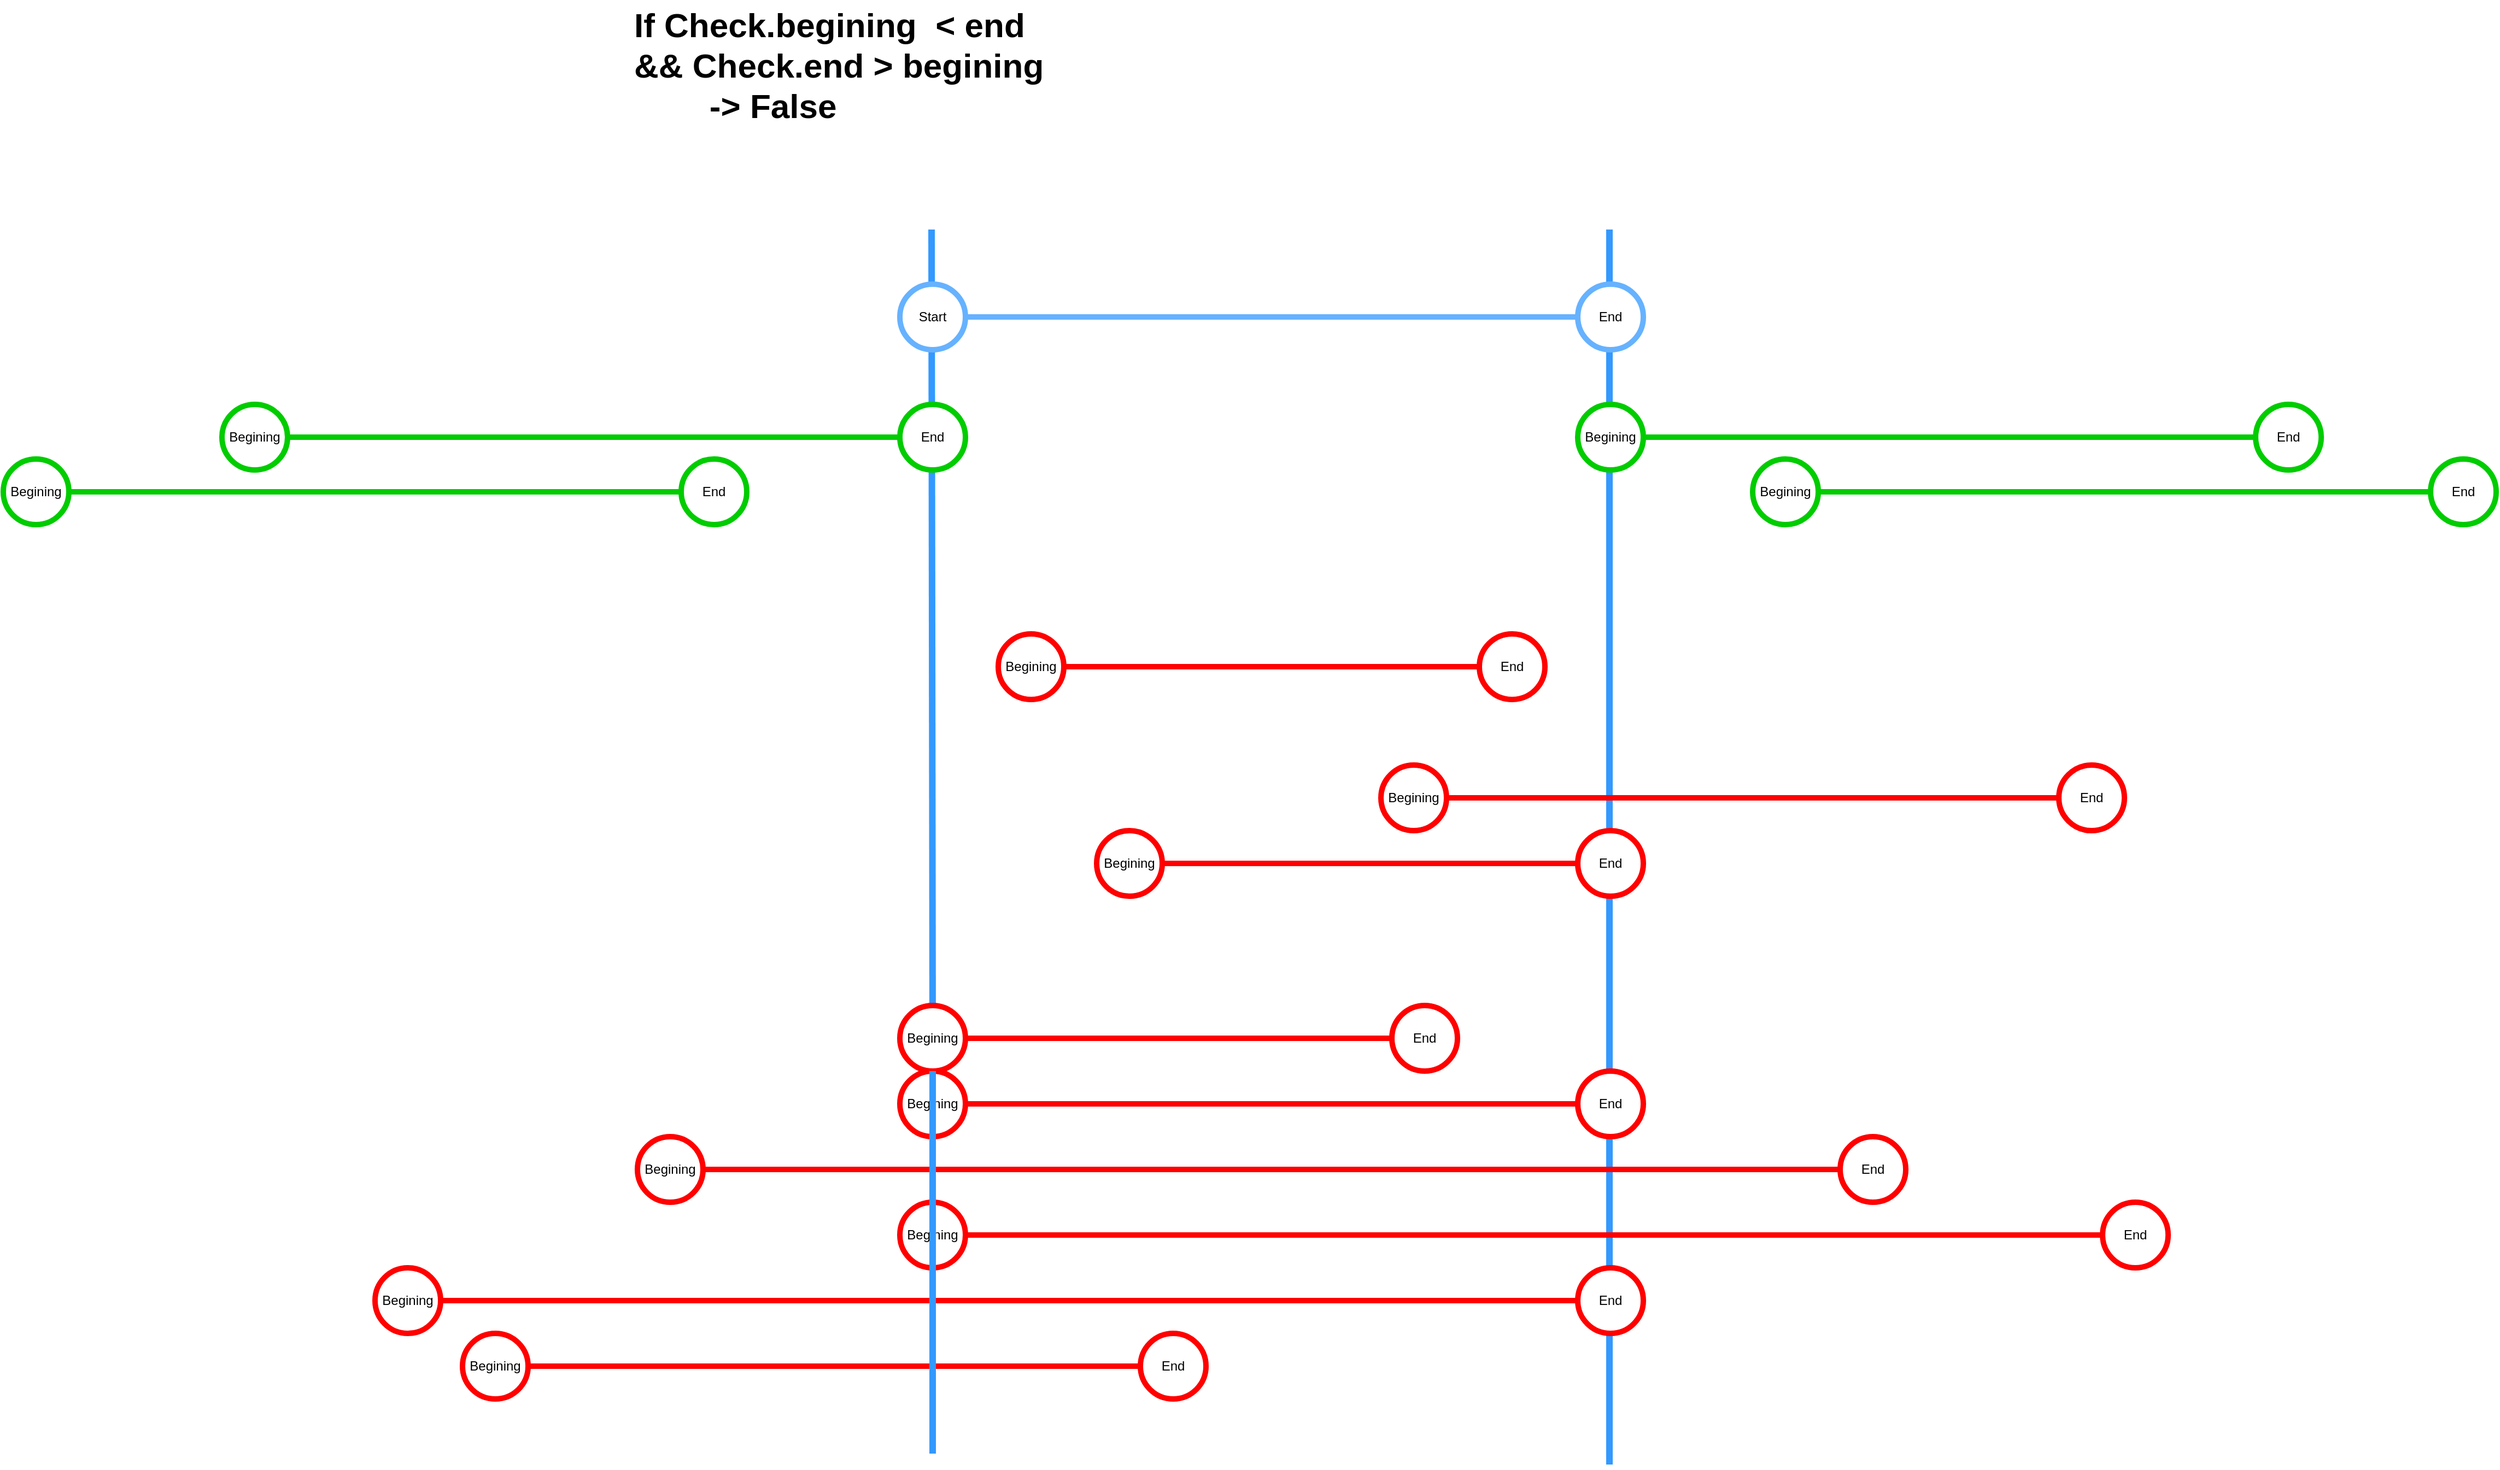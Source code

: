 <mxfile version="19.0.3" type="device"><diagram id="vo3lZnINbKBPuSG-gLmW" name="Page-1"><mxGraphModel dx="3671" dy="1730" grid="1" gridSize="10" guides="1" tooltips="1" connect="1" arrows="1" fold="1" page="1" pageScale="1" pageWidth="827" pageHeight="1169" math="0" shadow="0"><root><mxCell id="0"/><mxCell id="1" parent="0"/><mxCell id="3Xhtmr2svzW_p_ckytW6-25" value="" style="endArrow=none;html=1;rounded=0;strokeColor=#3399FF;strokeWidth=6;startArrow=none;" edge="1" parent="1" source="3Xhtmr2svzW_p_ckytW6-43"><mxGeometry width="50" height="50" relative="1" as="geometry"><mxPoint x="119.25" y="1391" as="sourcePoint"/><mxPoint x="119" y="440" as="targetPoint"/></mxGeometry></mxCell><mxCell id="3Xhtmr2svzW_p_ckytW6-26" value="" style="endArrow=none;html=1;rounded=0;strokeColor=#3399FF;strokeWidth=6;" edge="1" parent="1"><mxGeometry width="50" height="50" relative="1" as="geometry"><mxPoint x="739" y="1570" as="sourcePoint"/><mxPoint x="739" y="440" as="targetPoint"/></mxGeometry></mxCell><mxCell id="3Xhtmr2svzW_p_ckytW6-2" value="" style="endArrow=none;html=1;rounded=0;strokeColor=#66B2FF;strokeWidth=5;" edge="1" parent="1" source="3Xhtmr2svzW_p_ckytW6-5" target="3Xhtmr2svzW_p_ckytW6-4"><mxGeometry width="50" height="50" relative="1" as="geometry"><mxPoint x="560" y="490" as="sourcePoint"/><mxPoint x="660" y="490" as="targetPoint"/></mxGeometry></mxCell><mxCell id="3Xhtmr2svzW_p_ckytW6-4" value="End" style="ellipse;whiteSpace=wrap;html=1;aspect=fixed;strokeColor=#66B2FF;strokeWidth=5;" vertex="1" parent="1"><mxGeometry x="710" y="490" width="60" height="60" as="geometry"/></mxCell><mxCell id="3Xhtmr2svzW_p_ckytW6-5" value="Start" style="ellipse;whiteSpace=wrap;html=1;aspect=fixed;strokeColor=#66B2FF;strokeWidth=5;" vertex="1" parent="1"><mxGeometry x="90" y="490" width="60" height="60" as="geometry"/></mxCell><mxCell id="3Xhtmr2svzW_p_ckytW6-6" value="" style="endArrow=none;html=1;rounded=0;strokeWidth=5;strokeColor=#FF0000;" edge="1" source="3Xhtmr2svzW_p_ckytW6-8" target="3Xhtmr2svzW_p_ckytW6-7" parent="1"><mxGeometry width="50" height="50" relative="1" as="geometry"><mxPoint x="170" y="1520" as="sourcePoint"/><mxPoint x="270" y="1520" as="targetPoint"/></mxGeometry></mxCell><mxCell id="3Xhtmr2svzW_p_ckytW6-7" value="End" style="ellipse;whiteSpace=wrap;html=1;aspect=fixed;strokeWidth=5;strokeColor=#FF0000;" vertex="1" parent="1"><mxGeometry x="310" y="1450" width="60" height="60" as="geometry"/></mxCell><mxCell id="3Xhtmr2svzW_p_ckytW6-8" value="Begining" style="ellipse;whiteSpace=wrap;html=1;aspect=fixed;strokeWidth=5;strokeColor=#FF0000;" vertex="1" parent="1"><mxGeometry x="-310" y="1450" width="60" height="60" as="geometry"/></mxCell><mxCell id="3Xhtmr2svzW_p_ckytW6-9" value="" style="endArrow=none;html=1;rounded=0;strokeWidth=5;strokeColor=#FF0000;" edge="1" source="3Xhtmr2svzW_p_ckytW6-11" target="3Xhtmr2svzW_p_ckytW6-10" parent="1"><mxGeometry width="50" height="50" relative="1" as="geometry"><mxPoint x="1000" y="930" as="sourcePoint"/><mxPoint x="1100" y="930" as="targetPoint"/></mxGeometry></mxCell><mxCell id="3Xhtmr2svzW_p_ckytW6-10" value="End" style="ellipse;whiteSpace=wrap;html=1;aspect=fixed;strokeWidth=5;strokeColor=#FF0000;" vertex="1" parent="1"><mxGeometry x="1150" y="930" width="60" height="60" as="geometry"/></mxCell><mxCell id="3Xhtmr2svzW_p_ckytW6-11" value="Begining" style="ellipse;whiteSpace=wrap;html=1;aspect=fixed;strokeWidth=5;strokeColor=#FF0000;" vertex="1" parent="1"><mxGeometry x="530" y="930" width="60" height="60" as="geometry"/></mxCell><mxCell id="3Xhtmr2svzW_p_ckytW6-12" value="" style="endArrow=none;html=1;rounded=0;strokeWidth=5;strokeColor=#FF0000;" edge="1" source="3Xhtmr2svzW_p_ckytW6-14" target="3Xhtmr2svzW_p_ckytW6-13" parent="1"><mxGeometry width="50" height="50" relative="1" as="geometry"><mxPoint x="590" y="810" as="sourcePoint"/><mxPoint x="690" y="810" as="targetPoint"/></mxGeometry></mxCell><mxCell id="3Xhtmr2svzW_p_ckytW6-13" value="End" style="ellipse;whiteSpace=wrap;html=1;aspect=fixed;strokeWidth=5;strokeColor=#FF0000;" vertex="1" parent="1"><mxGeometry x="620" y="810" width="60" height="60" as="geometry"/></mxCell><mxCell id="3Xhtmr2svzW_p_ckytW6-14" value="Begining" style="ellipse;whiteSpace=wrap;html=1;aspect=fixed;strokeWidth=5;strokeColor=#FF0000;" vertex="1" parent="1"><mxGeometry x="180" y="810" width="60" height="60" as="geometry"/></mxCell><mxCell id="3Xhtmr2svzW_p_ckytW6-16" value="" style="endArrow=none;html=1;rounded=0;strokeWidth=5;strokeColor=#FF0000;" edge="1" source="3Xhtmr2svzW_p_ckytW6-18" target="3Xhtmr2svzW_p_ckytW6-17" parent="1"><mxGeometry width="50" height="50" relative="1" as="geometry"><mxPoint x="270" y="1340" as="sourcePoint"/><mxPoint x="370" y="1340" as="targetPoint"/></mxGeometry></mxCell><mxCell id="3Xhtmr2svzW_p_ckytW6-17" value="End" style="ellipse;whiteSpace=wrap;html=1;aspect=fixed;strokeWidth=5;strokeColor=#FF0000;" vertex="1" parent="1"><mxGeometry x="950" y="1270" width="60" height="60" as="geometry"/></mxCell><mxCell id="3Xhtmr2svzW_p_ckytW6-18" value="Begining" style="ellipse;whiteSpace=wrap;html=1;aspect=fixed;strokeWidth=5;strokeColor=#FF0000;" vertex="1" parent="1"><mxGeometry x="-150" y="1270" width="60" height="60" as="geometry"/></mxCell><mxCell id="3Xhtmr2svzW_p_ckytW6-19" value="" style="endArrow=none;html=1;rounded=0;strokeWidth=5;strokeColor=#00CC00;" edge="1" source="3Xhtmr2svzW_p_ckytW6-20" target="3Xhtmr2svzW_p_ckytW6-21" parent="1"><mxGeometry width="50" height="50" relative="1" as="geometry"><mxPoint x="1340" y="650" as="sourcePoint"/><mxPoint x="1440" y="650" as="targetPoint"/></mxGeometry></mxCell><mxCell id="3Xhtmr2svzW_p_ckytW6-20" value="Begining" style="ellipse;whiteSpace=wrap;html=1;aspect=fixed;strokeWidth=5;strokeColor=#00CC00;" vertex="1" parent="1"><mxGeometry x="870" y="650" width="60" height="60" as="geometry"/></mxCell><mxCell id="3Xhtmr2svzW_p_ckytW6-21" value="End" style="ellipse;whiteSpace=wrap;html=1;aspect=fixed;strokeWidth=5;strokeColor=#00CC00;" vertex="1" parent="1"><mxGeometry x="1490" y="650" width="60" height="60" as="geometry"/></mxCell><mxCell id="3Xhtmr2svzW_p_ckytW6-22" value="" style="endArrow=none;html=1;rounded=0;strokeWidth=5;strokeColor=#00CC00;" edge="1" source="3Xhtmr2svzW_p_ckytW6-23" target="3Xhtmr2svzW_p_ckytW6-24" parent="1"><mxGeometry width="50" height="50" relative="1" as="geometry"><mxPoint x="-260" y="650" as="sourcePoint"/><mxPoint x="-160" y="650" as="targetPoint"/></mxGeometry></mxCell><mxCell id="3Xhtmr2svzW_p_ckytW6-23" value="Begining" style="ellipse;whiteSpace=wrap;html=1;aspect=fixed;strokeWidth=5;strokeColor=#00CC00;" vertex="1" parent="1"><mxGeometry x="-730" y="650" width="60" height="60" as="geometry"/></mxCell><mxCell id="3Xhtmr2svzW_p_ckytW6-24" value="End" style="ellipse;whiteSpace=wrap;html=1;aspect=fixed;strokeWidth=5;strokeColor=#00CC00;" vertex="1" parent="1"><mxGeometry x="-110" y="650" width="60" height="60" as="geometry"/></mxCell><mxCell id="3Xhtmr2svzW_p_ckytW6-27" value="" style="endArrow=none;html=1;rounded=0;strokeWidth=5;strokeColor=#00CC00;" edge="1" source="3Xhtmr2svzW_p_ckytW6-29" target="3Xhtmr2svzW_p_ckytW6-28" parent="1"><mxGeometry width="50" height="50" relative="1" as="geometry"><mxPoint x="-60" y="600" as="sourcePoint"/><mxPoint x="40" y="600" as="targetPoint"/></mxGeometry></mxCell><mxCell id="3Xhtmr2svzW_p_ckytW6-28" value="End" style="ellipse;whiteSpace=wrap;html=1;aspect=fixed;strokeWidth=5;strokeColor=#00CC00;" vertex="1" parent="1"><mxGeometry x="90" y="600" width="60" height="60" as="geometry"/></mxCell><mxCell id="3Xhtmr2svzW_p_ckytW6-29" value="Begining" style="ellipse;whiteSpace=wrap;html=1;aspect=fixed;strokeWidth=5;strokeColor=#00CC00;" vertex="1" parent="1"><mxGeometry x="-530" y="600" width="60" height="60" as="geometry"/></mxCell><mxCell id="3Xhtmr2svzW_p_ckytW6-30" value="" style="endArrow=none;html=1;rounded=0;strokeWidth=5;strokeColor=#00CC00;" edge="1" source="3Xhtmr2svzW_p_ckytW6-32" target="3Xhtmr2svzW_p_ckytW6-31" parent="1"><mxGeometry width="50" height="50" relative="1" as="geometry"><mxPoint x="1180" y="600" as="sourcePoint"/><mxPoint x="1280" y="600" as="targetPoint"/></mxGeometry></mxCell><mxCell id="3Xhtmr2svzW_p_ckytW6-31" value="End" style="ellipse;whiteSpace=wrap;html=1;aspect=fixed;strokeWidth=5;strokeColor=#00CC00;" vertex="1" parent="1"><mxGeometry x="1330" y="600" width="60" height="60" as="geometry"/></mxCell><mxCell id="3Xhtmr2svzW_p_ckytW6-32" value="Begining" style="ellipse;whiteSpace=wrap;html=1;aspect=fixed;strokeWidth=5;strokeColor=#00CC00;" vertex="1" parent="1"><mxGeometry x="710" y="600" width="60" height="60" as="geometry"/></mxCell><mxCell id="3Xhtmr2svzW_p_ckytW6-42" value="" style="endArrow=none;html=1;rounded=0;strokeWidth=5;strokeColor=#FF0000;" edge="1" source="3Xhtmr2svzW_p_ckytW6-43" target="3Xhtmr2svzW_p_ckytW6-44" parent="1"><mxGeometry width="50" height="50" relative="1" as="geometry"><mxPoint x="510" y="1150" as="sourcePoint"/><mxPoint x="610" y="1150" as="targetPoint"/></mxGeometry></mxCell><mxCell id="3Xhtmr2svzW_p_ckytW6-44" value="End" style="ellipse;whiteSpace=wrap;html=1;aspect=fixed;strokeWidth=5;strokeColor=#FF0000;" vertex="1" parent="1"><mxGeometry x="540" y="1150" width="60" height="60" as="geometry"/></mxCell><mxCell id="3Xhtmr2svzW_p_ckytW6-45" value="End" style="ellipse;whiteSpace=wrap;html=1;aspect=fixed;strokeWidth=5;strokeColor=#FF0000;" vertex="1" parent="1"><mxGeometry x="710" y="990" width="60" height="60" as="geometry"/></mxCell><mxCell id="3Xhtmr2svzW_p_ckytW6-47" value="" style="endArrow=none;html=1;rounded=0;strokeWidth=5;strokeColor=#FF0000;" edge="1" target="3Xhtmr2svzW_p_ckytW6-45" parent="1"><mxGeometry width="50" height="50" relative="1" as="geometry"><mxPoint x="330" y="1020" as="sourcePoint"/><mxPoint x="780" y="990" as="targetPoint"/></mxGeometry></mxCell><mxCell id="3Xhtmr2svzW_p_ckytW6-48" value="End" style="ellipse;whiteSpace=wrap;html=1;aspect=fixed;strokeWidth=5;strokeColor=#FF0000;" vertex="1" parent="1"><mxGeometry x="710" y="1210" width="60" height="60" as="geometry"/></mxCell><mxCell id="3Xhtmr2svzW_p_ckytW6-49" value="" style="endArrow=none;html=1;rounded=0;strokeWidth=5;strokeColor=#FF0000;" edge="1" source="3Xhtmr2svzW_p_ckytW6-50" target="3Xhtmr2svzW_p_ckytW6-48" parent="1"><mxGeometry width="50" height="50" relative="1" as="geometry"><mxPoint x="680" y="1210" as="sourcePoint"/><mxPoint x="780" y="1210" as="targetPoint"/></mxGeometry></mxCell><mxCell id="3Xhtmr2svzW_p_ckytW6-50" value="Begining" style="ellipse;whiteSpace=wrap;html=1;aspect=fixed;strokeWidth=5;strokeColor=#FF0000;" vertex="1" parent="1"><mxGeometry x="90" y="1210" width="60" height="60" as="geometry"/></mxCell><mxCell id="3Xhtmr2svzW_p_ckytW6-52" value="" style="endArrow=none;html=1;rounded=0;strokeWidth=5;strokeColor=#FF0000;" edge="1" source="3Xhtmr2svzW_p_ckytW6-53" target="3Xhtmr2svzW_p_ckytW6-54" parent="1"><mxGeometry width="50" height="50" relative="1" as="geometry"><mxPoint x="500" y="1330" as="sourcePoint"/><mxPoint x="600" y="1330" as="targetPoint"/></mxGeometry></mxCell><mxCell id="3Xhtmr2svzW_p_ckytW6-53" value="Begining" style="ellipse;whiteSpace=wrap;html=1;aspect=fixed;strokeWidth=5;strokeColor=#FF0000;" vertex="1" parent="1"><mxGeometry x="90" y="1330" width="60" height="60" as="geometry"/></mxCell><mxCell id="3Xhtmr2svzW_p_ckytW6-54" value="End" style="ellipse;whiteSpace=wrap;html=1;aspect=fixed;strokeWidth=5;strokeColor=#FF0000;" vertex="1" parent="1"><mxGeometry x="1190" y="1330" width="60" height="60" as="geometry"/></mxCell><mxCell id="3Xhtmr2svzW_p_ckytW6-55" value="" style="endArrow=none;html=1;rounded=0;strokeWidth=5;strokeColor=#FF0000;" edge="1" source="3Xhtmr2svzW_p_ckytW6-56" target="3Xhtmr2svzW_p_ckytW6-57" parent="1"><mxGeometry width="50" height="50" relative="1" as="geometry"><mxPoint x="30" y="1460" as="sourcePoint"/><mxPoint x="130" y="1460" as="targetPoint"/></mxGeometry></mxCell><mxCell id="3Xhtmr2svzW_p_ckytW6-56" value="Begining" style="ellipse;whiteSpace=wrap;html=1;aspect=fixed;strokeWidth=5;strokeColor=#FF0000;" vertex="1" parent="1"><mxGeometry x="-390" y="1390" width="60" height="60" as="geometry"/></mxCell><mxCell id="3Xhtmr2svzW_p_ckytW6-57" value="End" style="ellipse;whiteSpace=wrap;html=1;aspect=fixed;strokeWidth=5;strokeColor=#FF0000;" vertex="1" parent="1"><mxGeometry x="710" y="1390" width="60" height="60" as="geometry"/></mxCell><mxCell id="3Xhtmr2svzW_p_ckytW6-58" value="Begining" style="ellipse;whiteSpace=wrap;html=1;aspect=fixed;strokeWidth=5;strokeColor=#FF0000;" vertex="1" parent="1"><mxGeometry x="270" y="990" width="60" height="60" as="geometry"/></mxCell><mxCell id="3Xhtmr2svzW_p_ckytW6-43" value="Begining" style="ellipse;whiteSpace=wrap;html=1;aspect=fixed;strokeWidth=5;strokeColor=#FF0000;" vertex="1" parent="1"><mxGeometry x="90" y="1150" width="60" height="60" as="geometry"/></mxCell><mxCell id="3Xhtmr2svzW_p_ckytW6-65" value="" style="endArrow=none;html=1;rounded=0;strokeColor=#3399FF;strokeWidth=6;" edge="1" parent="1" target="3Xhtmr2svzW_p_ckytW6-43"><mxGeometry width="50" height="50" relative="1" as="geometry"><mxPoint x="120" y="1560" as="sourcePoint"/><mxPoint x="119" y="720" as="targetPoint"/></mxGeometry></mxCell><mxCell id="3Xhtmr2svzW_p_ckytW6-66" value="If Check.begining&amp;nbsp; &amp;lt; end &lt;br&gt;&lt;div style=&quot;&quot;&gt;&lt;span style=&quot;background-color: initial;&quot;&gt;&amp;amp;&amp;amp; Check.end &amp;gt; begining&lt;/span&gt;&lt;/div&gt;&lt;span style=&quot;white-space: pre;&quot;&gt;&#9;&lt;/span&gt;-&amp;gt; False" style="text;html=1;align=left;verticalAlign=middle;resizable=0;points=[];autosize=1;strokeColor=none;fillColor=none;strokeWidth=4;fontSize=31;fontStyle=1" vertex="1" parent="1"><mxGeometry x="-155" y="230" width="390" height="120" as="geometry"/></mxCell></root></mxGraphModel></diagram></mxfile>